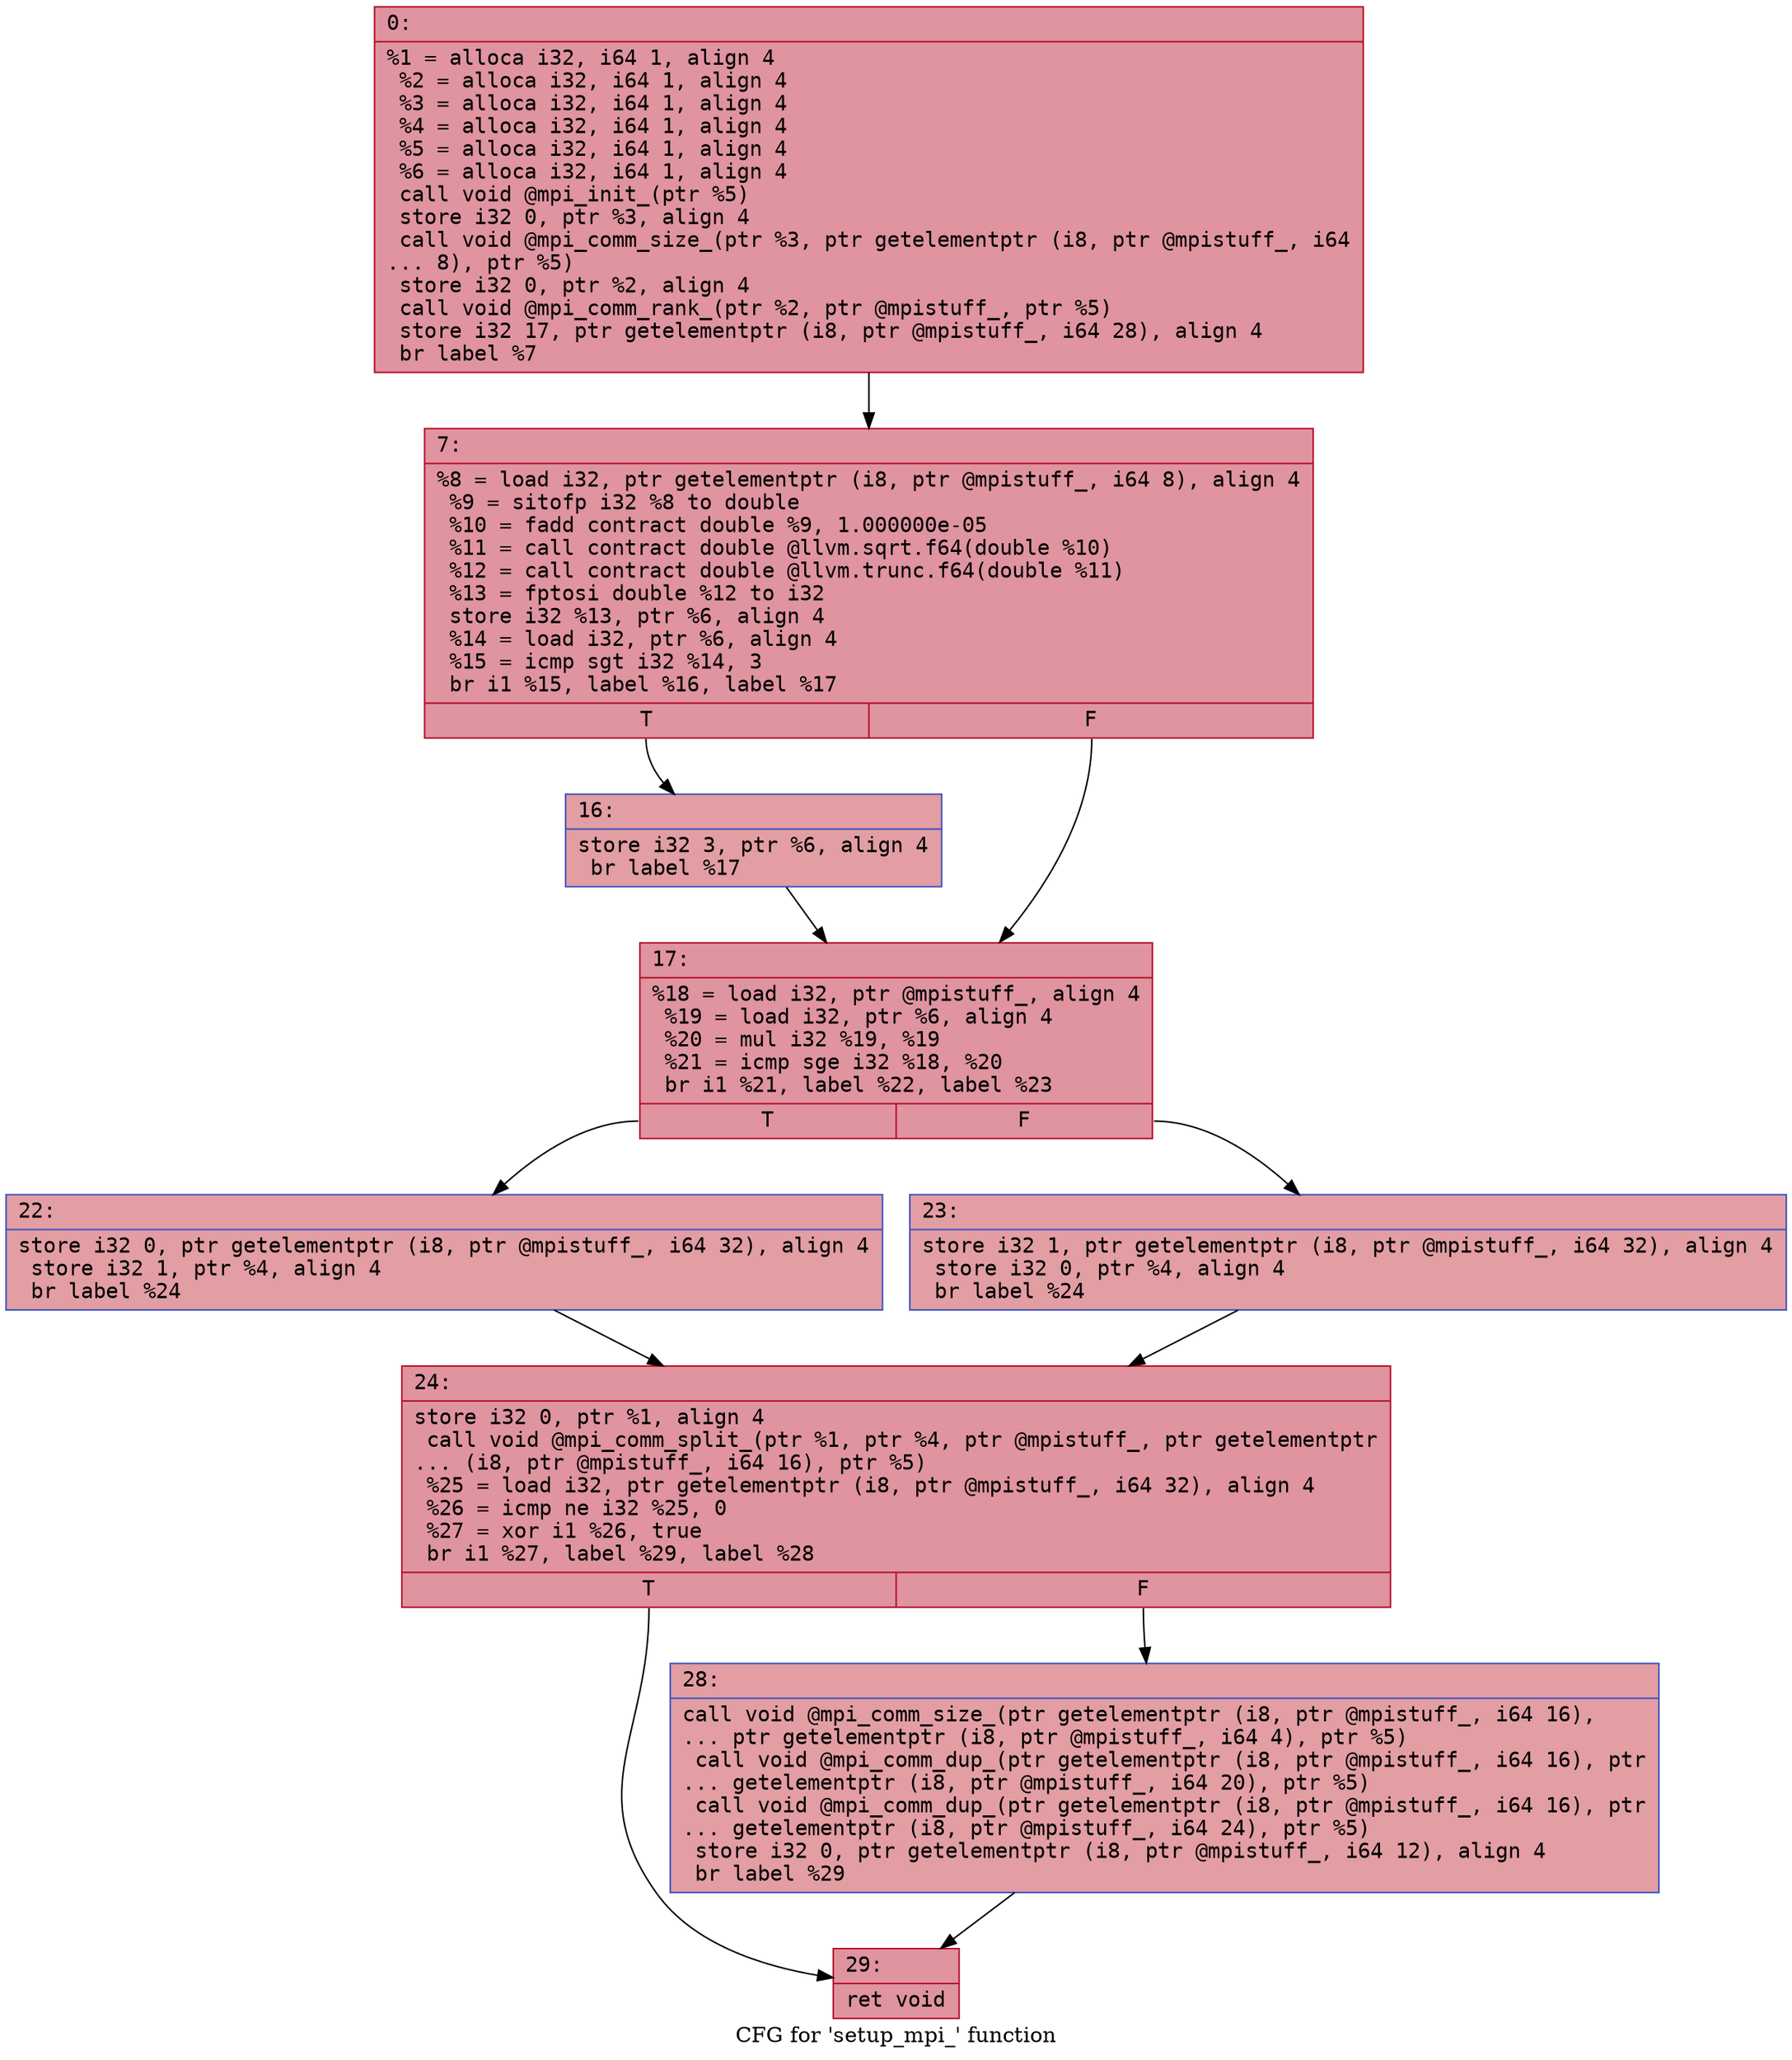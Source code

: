digraph "CFG for 'setup_mpi_' function" {
	label="CFG for 'setup_mpi_' function";

	Node0x562f33885490 [shape=record,color="#b70d28ff", style=filled, fillcolor="#b70d2870" fontname="Courier",label="{0:\l|  %1 = alloca i32, i64 1, align 4\l  %2 = alloca i32, i64 1, align 4\l  %3 = alloca i32, i64 1, align 4\l  %4 = alloca i32, i64 1, align 4\l  %5 = alloca i32, i64 1, align 4\l  %6 = alloca i32, i64 1, align 4\l  call void @mpi_init_(ptr %5)\l  store i32 0, ptr %3, align 4\l  call void @mpi_comm_size_(ptr %3, ptr getelementptr (i8, ptr @mpistuff_, i64\l... 8), ptr %5)\l  store i32 0, ptr %2, align 4\l  call void @mpi_comm_rank_(ptr %2, ptr @mpistuff_, ptr %5)\l  store i32 17, ptr getelementptr (i8, ptr @mpistuff_, i64 28), align 4\l  br label %7\l}"];
	Node0x562f33885490 -> Node0x562f33878280[tooltip="0 -> 7\nProbability 100.00%" ];
	Node0x562f33878280 [shape=record,color="#b70d28ff", style=filled, fillcolor="#b70d2870" fontname="Courier",label="{7:\l|  %8 = load i32, ptr getelementptr (i8, ptr @mpistuff_, i64 8), align 4\l  %9 = sitofp i32 %8 to double\l  %10 = fadd contract double %9, 1.000000e-05\l  %11 = call contract double @llvm.sqrt.f64(double %10)\l  %12 = call contract double @llvm.trunc.f64(double %11)\l  %13 = fptosi double %12 to i32\l  store i32 %13, ptr %6, align 4\l  %14 = load i32, ptr %6, align 4\l  %15 = icmp sgt i32 %14, 3\l  br i1 %15, label %16, label %17\l|{<s0>T|<s1>F}}"];
	Node0x562f33878280:s0 -> Node0x562f33878a80[tooltip="7 -> 16\nProbability 50.00%" ];
	Node0x562f33878280:s1 -> Node0x562f33878b10[tooltip="7 -> 17\nProbability 50.00%" ];
	Node0x562f33878a80 [shape=record,color="#3d50c3ff", style=filled, fillcolor="#be242e70" fontname="Courier",label="{16:\l|  store i32 3, ptr %6, align 4\l  br label %17\l}"];
	Node0x562f33878a80 -> Node0x562f33878b10[tooltip="16 -> 17\nProbability 100.00%" ];
	Node0x562f33878b10 [shape=record,color="#b70d28ff", style=filled, fillcolor="#b70d2870" fontname="Courier",label="{17:\l|  %18 = load i32, ptr @mpistuff_, align 4\l  %19 = load i32, ptr %6, align 4\l  %20 = mul i32 %19, %19\l  %21 = icmp sge i32 %18, %20\l  br i1 %21, label %22, label %23\l|{<s0>T|<s1>F}}"];
	Node0x562f33878b10:s0 -> Node0x562f33887a30[tooltip="17 -> 22\nProbability 50.00%" ];
	Node0x562f33878b10:s1 -> Node0x562f33887a80[tooltip="17 -> 23\nProbability 50.00%" ];
	Node0x562f33887a30 [shape=record,color="#3d50c3ff", style=filled, fillcolor="#be242e70" fontname="Courier",label="{22:\l|  store i32 0, ptr getelementptr (i8, ptr @mpistuff_, i64 32), align 4\l  store i32 1, ptr %4, align 4\l  br label %24\l}"];
	Node0x562f33887a30 -> Node0x562f33887d60[tooltip="22 -> 24\nProbability 100.00%" ];
	Node0x562f33887a80 [shape=record,color="#3d50c3ff", style=filled, fillcolor="#be242e70" fontname="Courier",label="{23:\l|  store i32 1, ptr getelementptr (i8, ptr @mpistuff_, i64 32), align 4\l  store i32 0, ptr %4, align 4\l  br label %24\l}"];
	Node0x562f33887a80 -> Node0x562f33887d60[tooltip="23 -> 24\nProbability 100.00%" ];
	Node0x562f33887d60 [shape=record,color="#b70d28ff", style=filled, fillcolor="#b70d2870" fontname="Courier",label="{24:\l|  store i32 0, ptr %1, align 4\l  call void @mpi_comm_split_(ptr %1, ptr %4, ptr @mpistuff_, ptr getelementptr\l... (i8, ptr @mpistuff_, i64 16), ptr %5)\l  %25 = load i32, ptr getelementptr (i8, ptr @mpistuff_, i64 32), align 4\l  %26 = icmp ne i32 %25, 0\l  %27 = xor i1 %26, true\l  br i1 %27, label %29, label %28\l|{<s0>T|<s1>F}}"];
	Node0x562f33887d60:s0 -> Node0x562f33888530[tooltip="24 -> 29\nProbability 50.00%" ];
	Node0x562f33887d60:s1 -> Node0x562f33888580[tooltip="24 -> 28\nProbability 50.00%" ];
	Node0x562f33888580 [shape=record,color="#3d50c3ff", style=filled, fillcolor="#be242e70" fontname="Courier",label="{28:\l|  call void @mpi_comm_size_(ptr getelementptr (i8, ptr @mpistuff_, i64 16),\l... ptr getelementptr (i8, ptr @mpistuff_, i64 4), ptr %5)\l  call void @mpi_comm_dup_(ptr getelementptr (i8, ptr @mpistuff_, i64 16), ptr\l... getelementptr (i8, ptr @mpistuff_, i64 20), ptr %5)\l  call void @mpi_comm_dup_(ptr getelementptr (i8, ptr @mpistuff_, i64 16), ptr\l... getelementptr (i8, ptr @mpistuff_, i64 24), ptr %5)\l  store i32 0, ptr getelementptr (i8, ptr @mpistuff_, i64 12), align 4\l  br label %29\l}"];
	Node0x562f33888580 -> Node0x562f33888530[tooltip="28 -> 29\nProbability 100.00%" ];
	Node0x562f33888530 [shape=record,color="#b70d28ff", style=filled, fillcolor="#b70d2870" fontname="Courier",label="{29:\l|  ret void\l}"];
}
